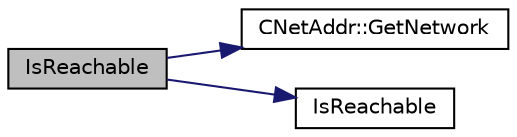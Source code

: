 digraph "IsReachable"
{
  edge [fontname="Helvetica",fontsize="10",labelfontname="Helvetica",labelfontsize="10"];
  node [fontname="Helvetica",fontsize="10",shape=record];
  rankdir="LR";
  Node191 [label="IsReachable",height=0.2,width=0.4,color="black", fillcolor="grey75", style="filled", fontcolor="black"];
  Node191 -> Node192 [color="midnightblue",fontsize="10",style="solid",fontname="Helvetica"];
  Node192 [label="CNetAddr::GetNetwork",height=0.2,width=0.4,color="black", fillcolor="white", style="filled",URL="$class_c_net_addr.html#ad0162f2629f552a65acf934e1629c1db"];
  Node191 -> Node193 [color="midnightblue",fontsize="10",style="solid",fontname="Helvetica"];
  Node193 [label="IsReachable",height=0.2,width=0.4,color="black", fillcolor="white", style="filled",URL="$net_8cpp.html#af6de8e47b01a96206402ddef734114f2",tooltip="check whether a given network is one we can probably connect to "];
}
